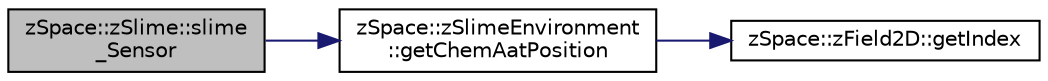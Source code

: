 digraph "zSpace::zSlime::slime_Sensor"
{
 // LATEX_PDF_SIZE
  edge [fontname="Helvetica",fontsize="10",labelfontname="Helvetica",labelfontsize="10"];
  node [fontname="Helvetica",fontsize="10",shape=record];
  rankdir="LR";
  Node73 [label="zSpace::zSlime::slime\l_Sensor",height=0.2,width=0.4,color="black", fillcolor="grey75", style="filled", fontcolor="black",tooltip="This method defines the motor stage of the simulation."];
  Node73 -> Node74 [color="midnightblue",fontsize="10",style="solid",fontname="Helvetica"];
  Node74 [label="zSpace::zSlimeEnvironment\l::getChemAatPosition",height=0.2,width=0.4,color="black", fillcolor="white", style="filled",URL="$classz_space_1_1z_slime_environment.html#a15cb2d1d60c92ac8c7e9d00a36e085f0",tooltip="This method return the value of chem A at the input position."];
  Node74 -> Node75 [color="midnightblue",fontsize="10",style="solid",fontname="Helvetica"];
  Node75 [label="zSpace::zField2D::getIndex",height=0.2,width=0.4,color="black", fillcolor="white", style="filled",URL="$classz_space_1_1z_field2_d.html#a195cbd398fa8e657b7ea599f34fa7ede",tooltip="This method gets the index of the field for the input X and Y indicies."];
}
